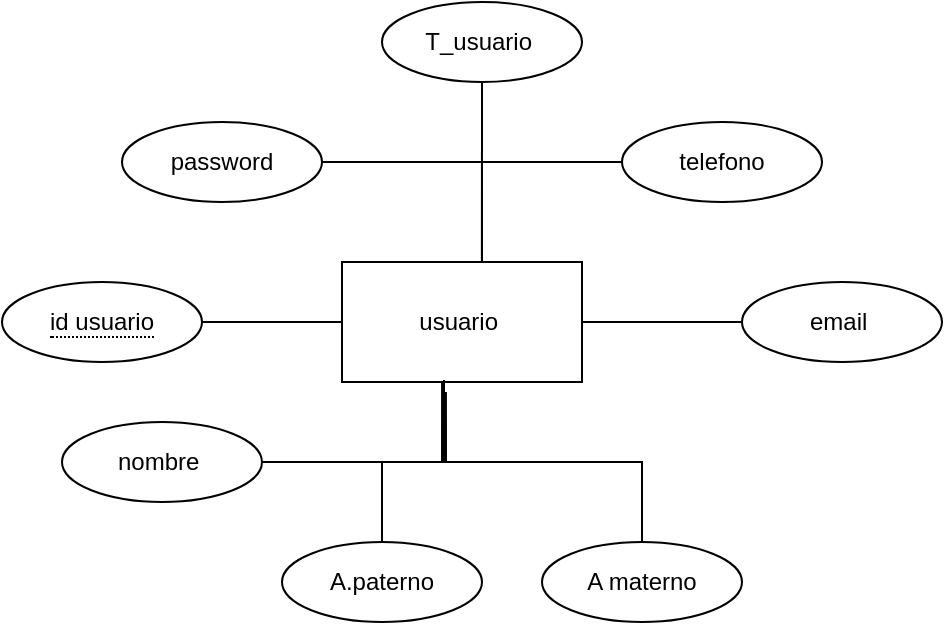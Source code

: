 <mxfile version="21.0.10" type="github">
  <diagram name="Página-1" id="UhN0lscEuezDc25o0hv4">
    <mxGraphModel dx="794" dy="740" grid="1" gridSize="10" guides="1" tooltips="1" connect="1" arrows="1" fold="1" page="1" pageScale="1" pageWidth="827" pageHeight="1169" math="0" shadow="0">
      <root>
        <mxCell id="0" />
        <mxCell id="1" parent="0" />
        <mxCell id="dXfHov1ij_AarghSJMm--6" style="edgeStyle=orthogonalEdgeStyle;rounded=0;orthogonalLoop=1;jettySize=auto;html=1;entryX=1;entryY=0.5;entryDx=0;entryDy=0;endArrow=none;endFill=0;" edge="1" parent="1" source="dXfHov1ij_AarghSJMm--1" target="dXfHov1ij_AarghSJMm--4">
          <mxGeometry relative="1" as="geometry" />
        </mxCell>
        <mxCell id="dXfHov1ij_AarghSJMm--1" value="usuario&amp;nbsp;" style="rounded=0;whiteSpace=wrap;html=1;" vertex="1" parent="1">
          <mxGeometry x="350" y="350" width="120" height="60" as="geometry" />
        </mxCell>
        <mxCell id="dXfHov1ij_AarghSJMm--3" style="edgeStyle=orthogonalEdgeStyle;rounded=0;orthogonalLoop=1;jettySize=auto;html=1;exitX=0.5;exitY=1;exitDx=0;exitDy=0;" edge="1" parent="1">
          <mxGeometry relative="1" as="geometry">
            <mxPoint x="220" y="420" as="sourcePoint" />
            <mxPoint x="220" y="420" as="targetPoint" />
          </mxGeometry>
        </mxCell>
        <mxCell id="dXfHov1ij_AarghSJMm--4" value="&lt;span style=&quot;border-bottom: 1px dotted&quot;&gt;id usuario&lt;/span&gt;" style="ellipse;whiteSpace=wrap;html=1;align=center;" vertex="1" parent="1">
          <mxGeometry x="180" y="360" width="100" height="40" as="geometry" />
        </mxCell>
        <mxCell id="dXfHov1ij_AarghSJMm--14" style="edgeStyle=orthogonalEdgeStyle;rounded=0;orthogonalLoop=1;jettySize=auto;html=1;entryX=0.425;entryY=0.983;entryDx=0;entryDy=0;entryPerimeter=0;startArrow=none;startFill=0;endArrow=none;endFill=0;" edge="1" parent="1" source="dXfHov1ij_AarghSJMm--7" target="dXfHov1ij_AarghSJMm--1">
          <mxGeometry relative="1" as="geometry" />
        </mxCell>
        <mxCell id="dXfHov1ij_AarghSJMm--7" value="nombre&amp;nbsp;" style="ellipse;whiteSpace=wrap;html=1;align=center;" vertex="1" parent="1">
          <mxGeometry x="210" y="430" width="100" height="40" as="geometry" />
        </mxCell>
        <mxCell id="dXfHov1ij_AarghSJMm--16" style="edgeStyle=orthogonalEdgeStyle;rounded=0;orthogonalLoop=1;jettySize=auto;html=1;entryX=0.433;entryY=1.083;entryDx=0;entryDy=0;entryPerimeter=0;endArrow=none;endFill=0;" edge="1" parent="1" source="dXfHov1ij_AarghSJMm--9" target="dXfHov1ij_AarghSJMm--1">
          <mxGeometry relative="1" as="geometry" />
        </mxCell>
        <mxCell id="dXfHov1ij_AarghSJMm--9" value="A materno" style="ellipse;whiteSpace=wrap;html=1;align=center;" vertex="1" parent="1">
          <mxGeometry x="450" y="490" width="100" height="40" as="geometry" />
        </mxCell>
        <mxCell id="dXfHov1ij_AarghSJMm--17" style="edgeStyle=orthogonalEdgeStyle;rounded=0;orthogonalLoop=1;jettySize=auto;html=1;entryX=1;entryY=0.5;entryDx=0;entryDy=0;endArrow=none;endFill=0;" edge="1" parent="1" source="dXfHov1ij_AarghSJMm--10" target="dXfHov1ij_AarghSJMm--1">
          <mxGeometry relative="1" as="geometry" />
        </mxCell>
        <mxCell id="dXfHov1ij_AarghSJMm--10" value="email&amp;nbsp;" style="ellipse;whiteSpace=wrap;html=1;align=center;" vertex="1" parent="1">
          <mxGeometry x="550" y="360" width="100" height="40" as="geometry" />
        </mxCell>
        <mxCell id="dXfHov1ij_AarghSJMm--15" style="edgeStyle=orthogonalEdgeStyle;rounded=0;orthogonalLoop=1;jettySize=auto;html=1;entryX=0.417;entryY=1;entryDx=0;entryDy=0;entryPerimeter=0;startArrow=none;startFill=0;endArrow=none;endFill=0;" edge="1" parent="1" source="dXfHov1ij_AarghSJMm--11" target="dXfHov1ij_AarghSJMm--1">
          <mxGeometry relative="1" as="geometry" />
        </mxCell>
        <mxCell id="dXfHov1ij_AarghSJMm--11" value="A.paterno" style="ellipse;whiteSpace=wrap;html=1;align=center;" vertex="1" parent="1">
          <mxGeometry x="320" y="490" width="100" height="40" as="geometry" />
        </mxCell>
        <mxCell id="dXfHov1ij_AarghSJMm--18" style="edgeStyle=orthogonalEdgeStyle;rounded=0;orthogonalLoop=1;jettySize=auto;html=1;entryX=0.583;entryY=0;entryDx=0;entryDy=0;entryPerimeter=0;endArrow=none;endFill=0;" edge="1" parent="1" source="dXfHov1ij_AarghSJMm--12" target="dXfHov1ij_AarghSJMm--1">
          <mxGeometry relative="1" as="geometry" />
        </mxCell>
        <mxCell id="dXfHov1ij_AarghSJMm--12" value="telefono" style="ellipse;whiteSpace=wrap;html=1;align=center;" vertex="1" parent="1">
          <mxGeometry x="490" y="280" width="100" height="40" as="geometry" />
        </mxCell>
        <mxCell id="dXfHov1ij_AarghSJMm--19" style="edgeStyle=orthogonalEdgeStyle;rounded=0;orthogonalLoop=1;jettySize=auto;html=1;endArrow=none;endFill=0;" edge="1" parent="1" source="dXfHov1ij_AarghSJMm--13">
          <mxGeometry relative="1" as="geometry">
            <mxPoint x="440" y="300" as="targetPoint" />
          </mxGeometry>
        </mxCell>
        <mxCell id="dXfHov1ij_AarghSJMm--13" value="password" style="ellipse;whiteSpace=wrap;html=1;align=center;" vertex="1" parent="1">
          <mxGeometry x="240" y="280" width="100" height="40" as="geometry" />
        </mxCell>
        <mxCell id="dXfHov1ij_AarghSJMm--22" style="edgeStyle=orthogonalEdgeStyle;rounded=0;orthogonalLoop=1;jettySize=auto;html=1;entryX=0.583;entryY=0;entryDx=0;entryDy=0;entryPerimeter=0;endArrow=none;endFill=0;" edge="1" parent="1" source="dXfHov1ij_AarghSJMm--20" target="dXfHov1ij_AarghSJMm--1">
          <mxGeometry relative="1" as="geometry" />
        </mxCell>
        <mxCell id="dXfHov1ij_AarghSJMm--20" value="T_usuario&amp;nbsp;" style="ellipse;whiteSpace=wrap;html=1;align=center;" vertex="1" parent="1">
          <mxGeometry x="370" y="220" width="100" height="40" as="geometry" />
        </mxCell>
      </root>
    </mxGraphModel>
  </diagram>
</mxfile>

